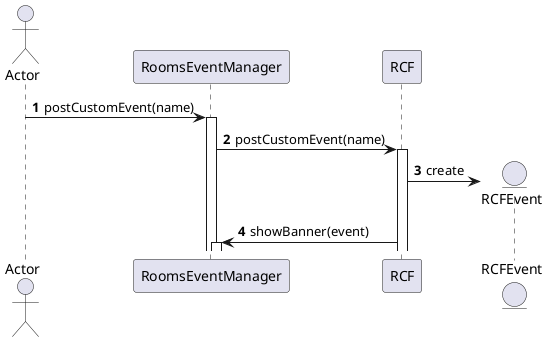 @startuml
'https://plantuml.com/sequence-diagram

autonumber

actor Actor
participant RoomsEventManager
participant RCF
entity RCFEvent
autoactivate on

Actor -> RoomsEventManager: postCustomEvent(name)
RoomsEventManager -> RCF: postCustomEvent(name)
RCF -> RCFEvent **: create
RCF -> RoomsEventManager: showBanner(event)
@enduml